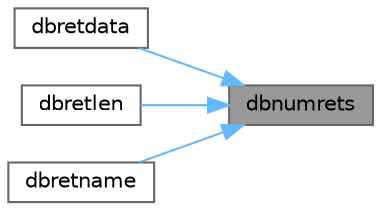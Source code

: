 digraph "dbnumrets"
{
 // LATEX_PDF_SIZE
  bgcolor="transparent";
  edge [fontname=Helvetica,fontsize=10,labelfontname=Helvetica,labelfontsize=10];
  node [fontname=Helvetica,fontsize=10,shape=box,height=0.2,width=0.4];
  rankdir="RL";
  Node1 [id="Node000001",label="dbnumrets",height=0.2,width=0.4,color="gray40", fillcolor="grey60", style="filled", fontcolor="black",tooltip="Get count of output parameters filled by a stored procedure."];
  Node1 -> Node2 [id="edge1_Node000001_Node000002",dir="back",color="steelblue1",style="solid",tooltip=" "];
  Node2 [id="Node000002",label="dbretdata",height=0.2,width=0.4,color="grey40", fillcolor="white", style="filled",URL="$a00564.html#ga61a32bcbc7b9d2522f6c85e91919f2c4",tooltip="Get value of an output parameter filled by a stored procedure."];
  Node1 -> Node3 [id="edge2_Node000001_Node000003",dir="back",color="steelblue1",style="solid",tooltip=" "];
  Node3 [id="Node000003",label="dbretlen",height=0.2,width=0.4,color="grey40", fillcolor="white", style="filled",URL="$a00564.html#gab705bf94be535e9d8fc4edc0f48c98b0",tooltip="Get size of an output parameter filled by a stored procedure."];
  Node1 -> Node4 [id="edge3_Node000001_Node000004",dir="back",color="steelblue1",style="solid",tooltip=" "];
  Node4 [id="Node000004",label="dbretname",height=0.2,width=0.4,color="grey40", fillcolor="white", style="filled",URL="$a00564.html#ga63dc384b5c0ee3086a171337e8c78317",tooltip="Get name of an output parameter filled by a stored procedure."];
}
